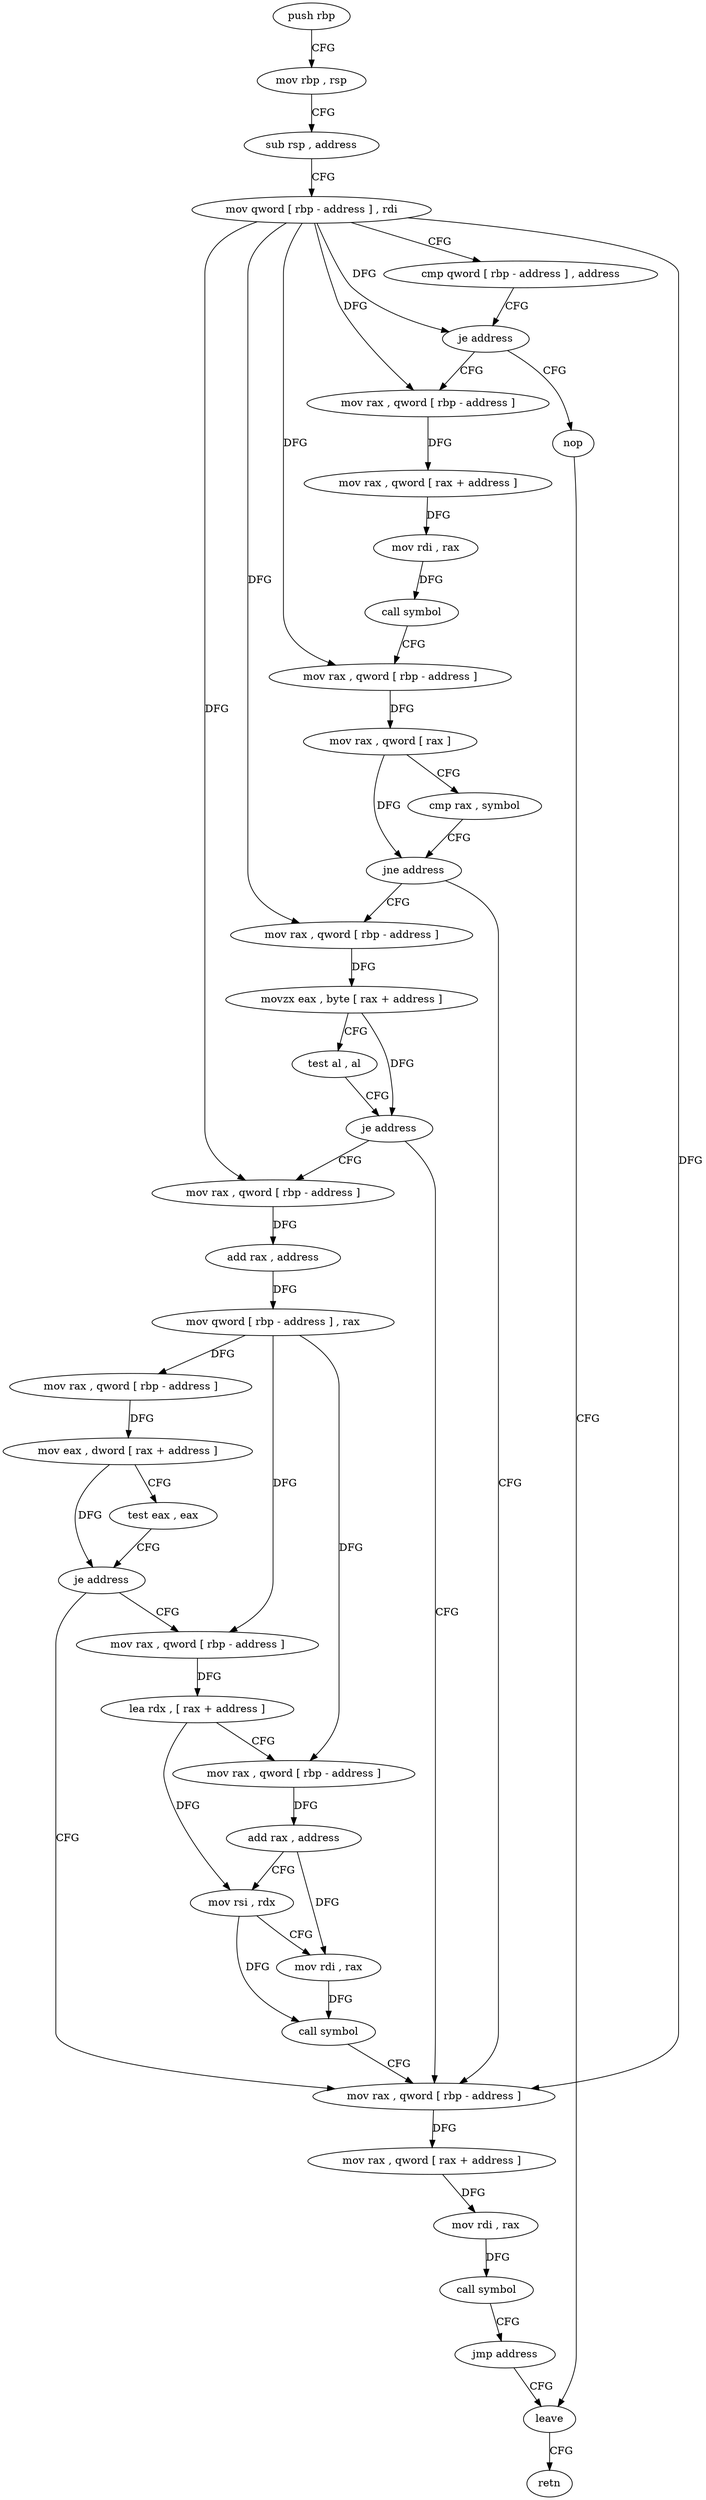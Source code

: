 digraph "func" {
"4238734" [label = "push rbp" ]
"4238735" [label = "mov rbp , rsp" ]
"4238738" [label = "sub rsp , address" ]
"4238742" [label = "mov qword [ rbp - address ] , rdi" ]
"4238746" [label = "cmp qword [ rbp - address ] , address" ]
"4238751" [label = "je address" ]
"4238873" [label = "nop" ]
"4238753" [label = "mov rax , qword [ rbp - address ]" ]
"4238874" [label = "leave" ]
"4238757" [label = "mov rax , qword [ rax + address ]" ]
"4238764" [label = "mov rdi , rax" ]
"4238767" [label = "call symbol" ]
"4238772" [label = "mov rax , qword [ rbp - address ]" ]
"4238776" [label = "mov rax , qword [ rax ]" ]
"4238779" [label = "cmp rax , symbol" ]
"4238785" [label = "jne address" ]
"4238852" [label = "mov rax , qword [ rbp - address ]" ]
"4238787" [label = "mov rax , qword [ rbp - address ]" ]
"4238856" [label = "mov rax , qword [ rax + address ]" ]
"4238863" [label = "mov rdi , rax" ]
"4238866" [label = "call symbol" ]
"4238871" [label = "jmp address" ]
"4238791" [label = "movzx eax , byte [ rax + address ]" ]
"4238795" [label = "test al , al" ]
"4238797" [label = "je address" ]
"4238799" [label = "mov rax , qword [ rbp - address ]" ]
"4238875" [label = "retn" ]
"4238803" [label = "add rax , address" ]
"4238807" [label = "mov qword [ rbp - address ] , rax" ]
"4238811" [label = "mov rax , qword [ rbp - address ]" ]
"4238815" [label = "mov eax , dword [ rax + address ]" ]
"4238821" [label = "test eax , eax" ]
"4238823" [label = "je address" ]
"4238825" [label = "mov rax , qword [ rbp - address ]" ]
"4238829" [label = "lea rdx , [ rax + address ]" ]
"4238833" [label = "mov rax , qword [ rbp - address ]" ]
"4238837" [label = "add rax , address" ]
"4238841" [label = "mov rsi , rdx" ]
"4238844" [label = "mov rdi , rax" ]
"4238847" [label = "call symbol" ]
"4238734" -> "4238735" [ label = "CFG" ]
"4238735" -> "4238738" [ label = "CFG" ]
"4238738" -> "4238742" [ label = "CFG" ]
"4238742" -> "4238746" [ label = "CFG" ]
"4238742" -> "4238751" [ label = "DFG" ]
"4238742" -> "4238753" [ label = "DFG" ]
"4238742" -> "4238772" [ label = "DFG" ]
"4238742" -> "4238852" [ label = "DFG" ]
"4238742" -> "4238787" [ label = "DFG" ]
"4238742" -> "4238799" [ label = "DFG" ]
"4238746" -> "4238751" [ label = "CFG" ]
"4238751" -> "4238873" [ label = "CFG" ]
"4238751" -> "4238753" [ label = "CFG" ]
"4238873" -> "4238874" [ label = "CFG" ]
"4238753" -> "4238757" [ label = "DFG" ]
"4238874" -> "4238875" [ label = "CFG" ]
"4238757" -> "4238764" [ label = "DFG" ]
"4238764" -> "4238767" [ label = "DFG" ]
"4238767" -> "4238772" [ label = "CFG" ]
"4238772" -> "4238776" [ label = "DFG" ]
"4238776" -> "4238779" [ label = "CFG" ]
"4238776" -> "4238785" [ label = "DFG" ]
"4238779" -> "4238785" [ label = "CFG" ]
"4238785" -> "4238852" [ label = "CFG" ]
"4238785" -> "4238787" [ label = "CFG" ]
"4238852" -> "4238856" [ label = "DFG" ]
"4238787" -> "4238791" [ label = "DFG" ]
"4238856" -> "4238863" [ label = "DFG" ]
"4238863" -> "4238866" [ label = "DFG" ]
"4238866" -> "4238871" [ label = "CFG" ]
"4238871" -> "4238874" [ label = "CFG" ]
"4238791" -> "4238795" [ label = "CFG" ]
"4238791" -> "4238797" [ label = "DFG" ]
"4238795" -> "4238797" [ label = "CFG" ]
"4238797" -> "4238852" [ label = "CFG" ]
"4238797" -> "4238799" [ label = "CFG" ]
"4238799" -> "4238803" [ label = "DFG" ]
"4238803" -> "4238807" [ label = "DFG" ]
"4238807" -> "4238811" [ label = "DFG" ]
"4238807" -> "4238825" [ label = "DFG" ]
"4238807" -> "4238833" [ label = "DFG" ]
"4238811" -> "4238815" [ label = "DFG" ]
"4238815" -> "4238821" [ label = "CFG" ]
"4238815" -> "4238823" [ label = "DFG" ]
"4238821" -> "4238823" [ label = "CFG" ]
"4238823" -> "4238852" [ label = "CFG" ]
"4238823" -> "4238825" [ label = "CFG" ]
"4238825" -> "4238829" [ label = "DFG" ]
"4238829" -> "4238833" [ label = "CFG" ]
"4238829" -> "4238841" [ label = "DFG" ]
"4238833" -> "4238837" [ label = "DFG" ]
"4238837" -> "4238841" [ label = "CFG" ]
"4238837" -> "4238844" [ label = "DFG" ]
"4238841" -> "4238844" [ label = "CFG" ]
"4238841" -> "4238847" [ label = "DFG" ]
"4238844" -> "4238847" [ label = "DFG" ]
"4238847" -> "4238852" [ label = "CFG" ]
}
